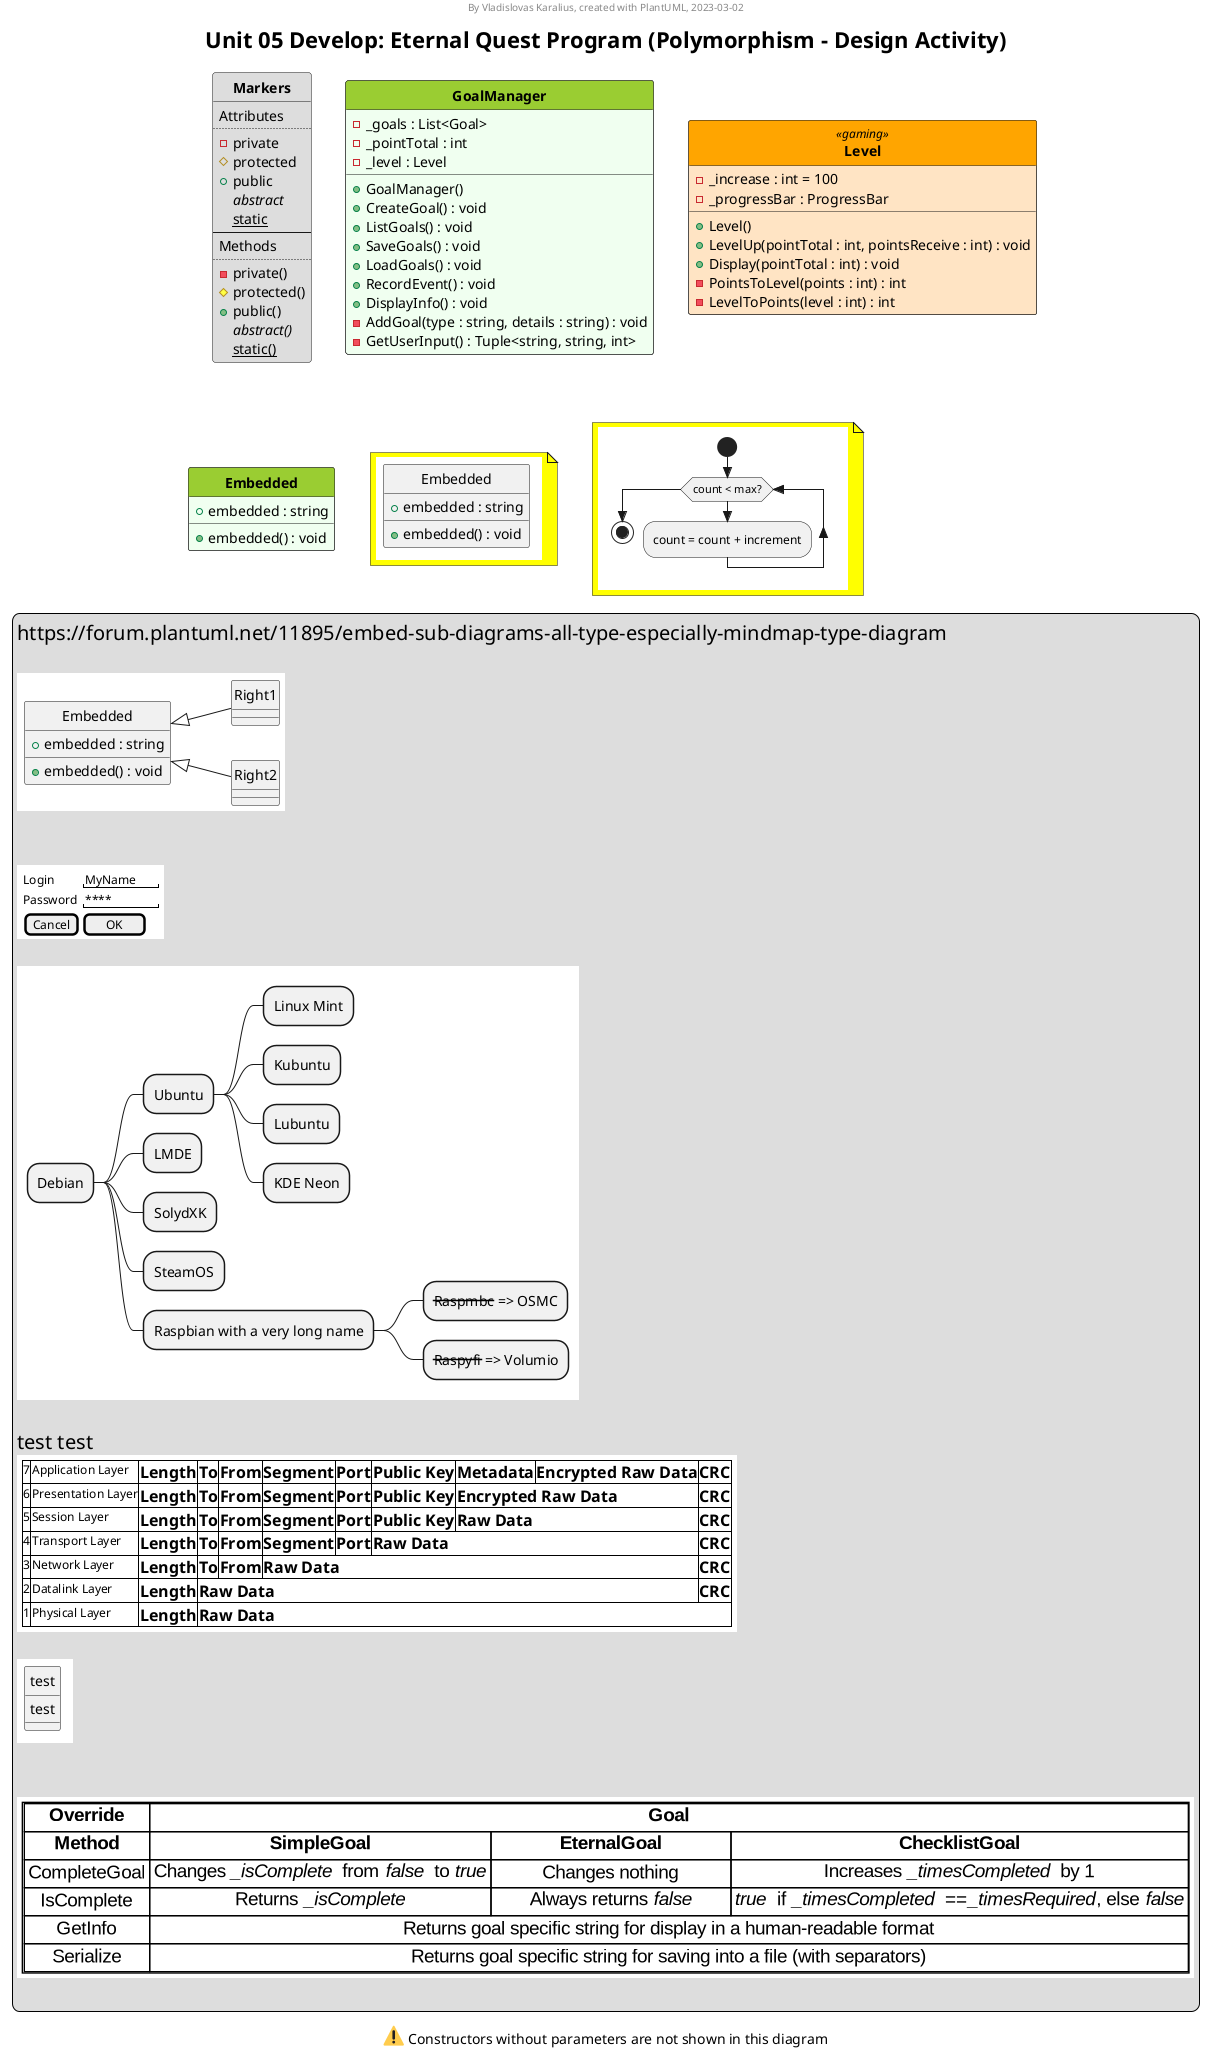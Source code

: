 @startuml UML_diagram

'--Formatting options--
hide circle
hide empty members
'skinparam classAttributeIconSize 0
skinparam style strictuml
'skinparam groupInheritance 2
'skinparam linetype ortho
'skinparam Nodesep 15
'skinparam Ranksep 25
'left to right direction

'--Styling--
'skinparam BackgroundColor White/LightGreen
skinparam TitleFontSize 22

<style>
classDiagram {
  class {
    '-attributes and methods-
    'FontSize 14
    'FontColor black
    'BackgroundColor #fefece
    BackgroundColor #f0fff0
    'RoundCorner 0
    '-class name-
    header {
      'FontSize 12
      'FontColor Black
      FontStyle bold
      BackgroundColor YellowGreen
    }

    ' Alternative class style 1
    .gaming {
      BackgroundColor Bisque
      header {
        BackgroundColor Orange
      }
    }

    ' Alternative class style 2
    .test {
      BackgroundColor #eeeeee
      header {
        BackgroundColor #cccccc
      }
    }
  }

  note {
    BackgroundColor Yellow
  }
  legend {
    FontSize 20
  }
</style>

'--Header, title, caption--
center header By Vladislovas Karalius, created with PlantUML, 2023-03-02
title Unit 05 Develop: Eternal Quest Program (Polymorphism - Design Activity)
caption <:warning:> Constructors without parameters are not shown in this diagram

' Dummy class that explains visibility symbols
class Markers #dddddd {
Attributes
..
- private
# protected
+ public
{abstract} abstract
{static} static
--
Methods
..
- private()
# protected()
+ public()
{abstract} abstract()
{static} static()
}

'Goal -right[hidden]- Markers

'--Main--
class GoalManager {
  - _goals : List<Goal>
  - _pointTotal : int
  - _level : Level
  + GoalManager()
  + CreateGoal() : void
  + ListGoals() : void
  + SaveGoals() : void
  + LoadGoals() : void
  + RecordEvent() : void
  + DisplayInfo() : void
  - AddGoal(type : string, details : string) : void
  - GetUserInput() : Tuple<string, string, int>
}

class Level <<gaming>> {
  - _increase : int = 100
  - _progressBar : ProgressBar
  + Level()
  + LevelUp(pointTotal : int, pointsReceive : int) : void
  + Display(pointTotal : int) : void
  - PointsToLevel(points : int) : int
  - LevelToPoints(level : int) : int
}


class Embedded {
  + embedded : string
  + embedded() : void
}

note as Note0
{{
class Embedded {
  + embedded : string
  + embedded() : void
}
}}
endnote

note as Note1
{{
    start

    while (count < max?)
      :count = count + increment;
    endwhile

    stop
}}
end note


'--Description--
legend bottom
https://forum.plantuml.net/11895/embed-sub-diagrams-all-type-especially-mindmap-type-diagram

{{
left to right direction
class Embedded {
  + embedded : string
  + embedded() : void
}
Embedded <|-- Right1
Embedded <|-- Right2

}}


{{
salt
{
  Login    | "MyName   "
  Password | "****     "
  [Cancel] | [  OK   ]
}
}}

{{mindmap
* Debian
** Ubuntu
*** Linux Mint
*** Kubuntu
*** Lubuntu
*** KDE Neon
** LMDE
** SolydXK
** SteamOS
** Raspbian with a very long name
*** <s>Raspmbc</s> => OSMC
*** <s>Raspyfi</s> => Volumio
}}

test test
{{
salt
{#
  | 7 | Application Layer  |= Length |= To |= From |= Segment |= Port |= Public Key |= Metadata |= Encrypted Raw Data |= CRC
  | 6 | Presentation Layer |= Length |= To |= From |= Segment |= Port |= Public Key |= Encrypted Raw Data | *         |= CRC
  | 5 | Session Layer      |= Length |= To |= From |= Segment |= Port |= Public Key |= Raw Data           | *         |= CRC
  | 4 | Transport Layer    |= Length |= To |= From |= Segment |= Port |= Raw Data   | *                   | *         |= CRC
  | 3 | Network Layer      |= Length |= To |= From |= Raw Data | *    | *           | *                   | *         |= CRC
  | 2 | Datalink Layer     |= Length |= Raw Data | * | *       | *    | *           | *                   | *         |= CRC
  | 1 | Physical Layer     |= Length |= Raw Data | * | *       | *    | *           | *                   | *         | *
}
}}

{{uml
Class test {
test
}
}}


{{
digraph methods {
    methods [shape=none, margin=0
  label=<<font face="Arial"><table border='1' cellborder='1' cellspacing='0'>
  <th>
    <td><b>Override</b></td>
    <td colspan="3"><b>Goal</b></td>
  </th>
  <th>
    <td><b>Method</b></td>
    <td><b>SimpleGoal</b></td>
    <td width="180"><b>EternalGoal</b></td>
    <td><b>ChecklistGoal</b></td>
  </th>
  <tr>
    <td>CompleteGoal</td>
    <td>Changes <i>_isComplete</i>  from <i>false</i>  to <i>true</i></td>
    <td>Changes nothing</td>
    <td>Increases <i>_timesCompleted</i>  by 1</td>
  </tr>
  <tr>
    <td>IsComplete</td>
    <td>Returns <i>_isComplete</i></td>
    <td>Always returns <i>false</i></td>
    <td><i>true</i>  if <i>_timesCompleted</i>  ==<i>_timesRequired</i>, else <i>false</i></td>
  </tr>
  <tr>
    <td>GetInfo</td>
    <td colspan="3">Returns goal specific string for display in a human-readable format</td>
  </tr>
  <tr>
    <td>Serialize</td>
    <td colspan="3">Returns goal specific string for saving into a file (with separators)</td>
  </tr>
</table></font>>
  ];
}
}}

endlegend

@enduml